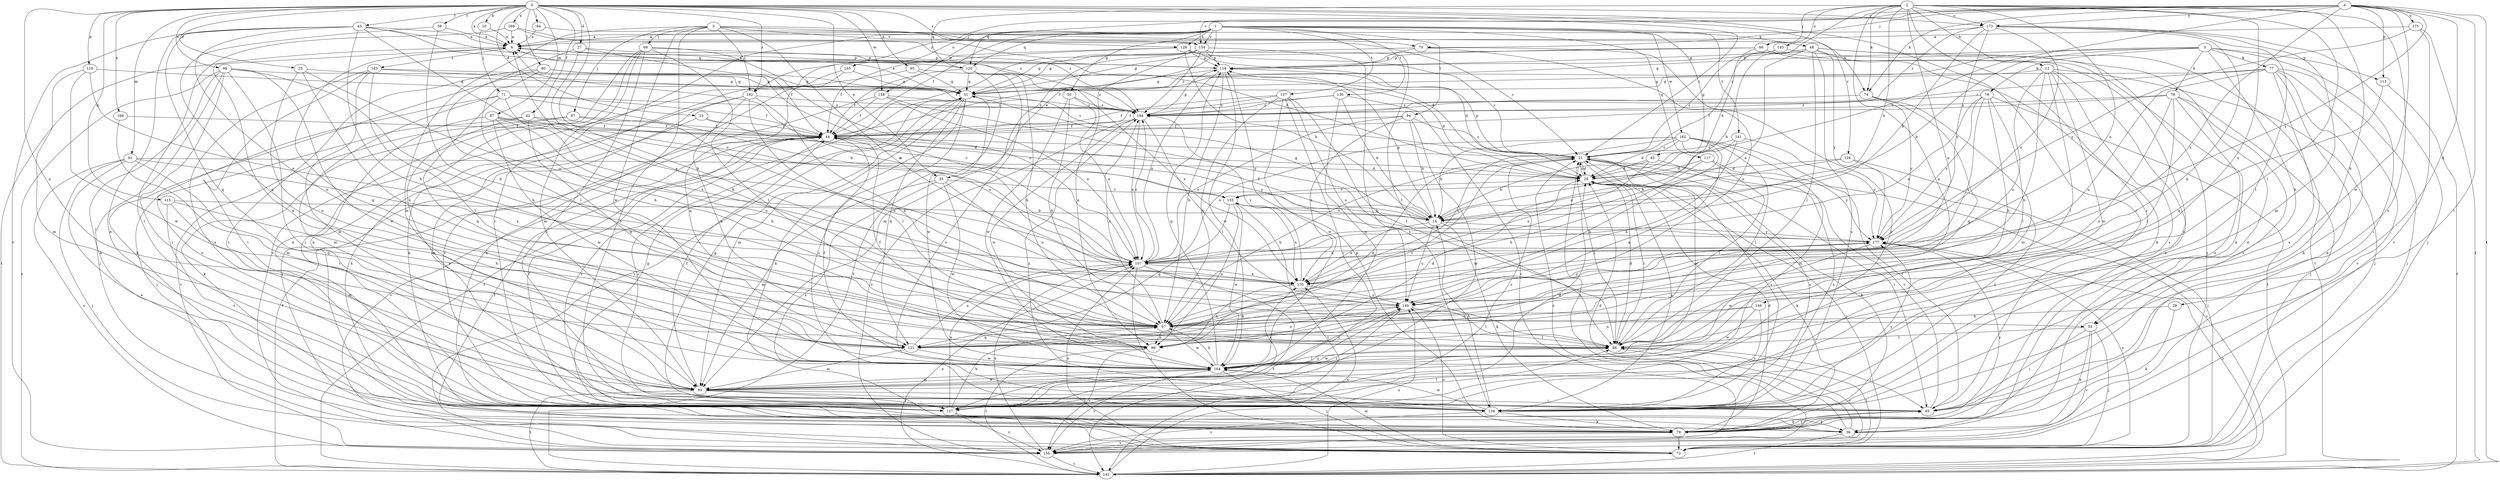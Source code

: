 strict digraph  {
0;
1;
2;
3;
4;
5;
6;
10;
12;
14;
21;
23;
25;
27;
28;
29;
35;
36;
38;
42;
43;
44;
45;
48;
50;
51;
55;
57;
64;
65;
66;
67;
69;
70;
71;
72;
74;
76;
77;
78;
79;
80;
84;
86;
87;
91;
93;
95;
98;
99;
103;
107;
110;
113;
114;
115;
117;
120;
121;
126;
127;
128;
134;
136;
137;
141;
142;
145;
146;
149;
154;
155;
156;
158;
162;
164;
168;
169;
170;
173;
175;
177;
182;
183;
184;
0 -> 6  [label=a];
0 -> 10  [label=b];
0 -> 21  [label=c];
0 -> 23  [label=d];
0 -> 25  [label=d];
0 -> 27  [label=d];
0 -> 35  [label=e];
0 -> 38  [label=f];
0 -> 42  [label=f];
0 -> 43  [label=f];
0 -> 55  [label=h];
0 -> 64  [label=i];
0 -> 65  [label=i];
0 -> 80  [label=l];
0 -> 87  [label=m];
0 -> 91  [label=m];
0 -> 95  [label=n];
0 -> 98  [label=n];
0 -> 99  [label=n];
0 -> 110  [label=p];
0 -> 115  [label=q];
0 -> 126  [label=r];
0 -> 128  [label=s];
0 -> 158  [label=w];
0 -> 168  [label=x];
0 -> 169  [label=x];
0 -> 173  [label=y];
0 -> 182  [label=z];
1 -> 6  [label=a];
1 -> 35  [label=e];
1 -> 44  [label=f];
1 -> 45  [label=g];
1 -> 48  [label=g];
1 -> 50  [label=g];
1 -> 84  [label=l];
1 -> 103  [label=o];
1 -> 117  [label=q];
1 -> 120  [label=q];
1 -> 127  [label=r];
1 -> 128  [label=s];
1 -> 136  [label=t];
1 -> 137  [label=t];
1 -> 141  [label=t];
1 -> 154  [label=v];
1 -> 158  [label=w];
1 -> 162  [label=w];
2 -> 12  [label=b];
2 -> 14  [label=b];
2 -> 21  [label=c];
2 -> 55  [label=h];
2 -> 66  [label=j];
2 -> 74  [label=k];
2 -> 86  [label=l];
2 -> 99  [label=n];
2 -> 107  [label=o];
2 -> 120  [label=q];
2 -> 127  [label=r];
2 -> 134  [label=s];
2 -> 145  [label=u];
2 -> 146  [label=u];
2 -> 149  [label=u];
2 -> 173  [label=y];
3 -> 67  [label=j];
3 -> 69  [label=j];
3 -> 70  [label=j];
3 -> 74  [label=k];
3 -> 93  [label=m];
3 -> 134  [label=s];
3 -> 154  [label=v];
3 -> 164  [label=w];
3 -> 170  [label=x];
3 -> 182  [label=z];
4 -> 28  [label=d];
4 -> 65  [label=i];
4 -> 70  [label=j];
4 -> 74  [label=k];
4 -> 113  [label=p];
4 -> 120  [label=q];
4 -> 142  [label=t];
4 -> 154  [label=v];
4 -> 155  [label=v];
4 -> 164  [label=w];
4 -> 170  [label=x];
4 -> 173  [label=y];
4 -> 175  [label=y];
4 -> 177  [label=y];
4 -> 182  [label=z];
5 -> 14  [label=b];
5 -> 44  [label=f];
5 -> 51  [label=g];
5 -> 55  [label=h];
5 -> 65  [label=i];
5 -> 76  [label=k];
5 -> 77  [label=k];
5 -> 78  [label=k];
5 -> 113  [label=p];
6 -> 114  [label=p];
6 -> 120  [label=q];
6 -> 121  [label=q];
6 -> 142  [label=t];
6 -> 183  [label=z];
10 -> 6  [label=a];
10 -> 71  [label=j];
12 -> 36  [label=e];
12 -> 51  [label=g];
12 -> 57  [label=h];
12 -> 72  [label=j];
12 -> 86  [label=l];
12 -> 134  [label=s];
12 -> 149  [label=u];
12 -> 164  [label=w];
14 -> 44  [label=f];
14 -> 51  [label=g];
14 -> 79  [label=k];
14 -> 114  [label=p];
14 -> 149  [label=u];
14 -> 155  [label=v];
14 -> 170  [label=x];
14 -> 177  [label=y];
21 -> 29  [label=d];
21 -> 57  [label=h];
21 -> 65  [label=i];
21 -> 79  [label=k];
21 -> 86  [label=l];
21 -> 99  [label=n];
21 -> 114  [label=p];
21 -> 127  [label=r];
21 -> 134  [label=s];
21 -> 164  [label=w];
23 -> 44  [label=f];
23 -> 93  [label=m];
23 -> 155  [label=v];
25 -> 51  [label=g];
25 -> 57  [label=h];
25 -> 99  [label=n];
25 -> 107  [label=o];
27 -> 44  [label=f];
27 -> 57  [label=h];
27 -> 86  [label=l];
27 -> 114  [label=p];
28 -> 57  [label=h];
28 -> 79  [label=k];
29 -> 21  [label=c];
29 -> 72  [label=j];
29 -> 79  [label=k];
29 -> 86  [label=l];
29 -> 134  [label=s];
29 -> 155  [label=v];
35 -> 93  [label=m];
35 -> 134  [label=s];
35 -> 149  [label=u];
35 -> 155  [label=v];
35 -> 164  [label=w];
36 -> 21  [label=c];
36 -> 29  [label=d];
36 -> 51  [label=g];
36 -> 142  [label=t];
38 -> 6  [label=a];
38 -> 57  [label=h];
38 -> 121  [label=q];
42 -> 29  [label=d];
42 -> 44  [label=f];
42 -> 72  [label=j];
42 -> 121  [label=q];
42 -> 134  [label=s];
43 -> 6  [label=a];
43 -> 29  [label=d];
43 -> 36  [label=e];
43 -> 57  [label=h];
43 -> 99  [label=n];
43 -> 107  [label=o];
43 -> 121  [label=q];
43 -> 156  [label=v];
43 -> 184  [label=z];
44 -> 21  [label=c];
44 -> 127  [label=r];
44 -> 134  [label=s];
44 -> 156  [label=v];
44 -> 177  [label=y];
45 -> 14  [label=b];
45 -> 29  [label=d];
45 -> 134  [label=s];
45 -> 170  [label=x];
48 -> 14  [label=b];
48 -> 72  [label=j];
48 -> 79  [label=k];
48 -> 86  [label=l];
48 -> 107  [label=o];
48 -> 114  [label=p];
48 -> 134  [label=s];
48 -> 142  [label=t];
48 -> 177  [label=y];
50 -> 57  [label=h];
50 -> 107  [label=o];
50 -> 164  [label=w];
50 -> 184  [label=z];
51 -> 6  [label=a];
51 -> 79  [label=k];
51 -> 93  [label=m];
51 -> 121  [label=q];
51 -> 134  [label=s];
51 -> 142  [label=t];
51 -> 156  [label=v];
51 -> 164  [label=w];
51 -> 184  [label=z];
55 -> 36  [label=e];
55 -> 65  [label=i];
55 -> 72  [label=j];
55 -> 86  [label=l];
55 -> 156  [label=v];
57 -> 86  [label=l];
57 -> 99  [label=n];
57 -> 121  [label=q];
57 -> 164  [label=w];
57 -> 184  [label=z];
64 -> 6  [label=a];
64 -> 21  [label=c];
65 -> 21  [label=c];
65 -> 79  [label=k];
66 -> 29  [label=d];
66 -> 51  [label=g];
66 -> 79  [label=k];
66 -> 114  [label=p];
66 -> 127  [label=r];
67 -> 44  [label=f];
67 -> 79  [label=k];
67 -> 149  [label=u];
67 -> 156  [label=v];
69 -> 36  [label=e];
69 -> 65  [label=i];
69 -> 79  [label=k];
69 -> 86  [label=l];
69 -> 93  [label=m];
69 -> 107  [label=o];
69 -> 114  [label=p];
70 -> 51  [label=g];
70 -> 114  [label=p];
70 -> 127  [label=r];
70 -> 149  [label=u];
71 -> 14  [label=b];
71 -> 44  [label=f];
71 -> 93  [label=m];
71 -> 121  [label=q];
71 -> 134  [label=s];
71 -> 170  [label=x];
71 -> 184  [label=z];
72 -> 44  [label=f];
72 -> 86  [label=l];
72 -> 107  [label=o];
72 -> 149  [label=u];
72 -> 164  [label=w];
72 -> 177  [label=y];
74 -> 93  [label=m];
74 -> 121  [label=q];
74 -> 177  [label=y];
74 -> 184  [label=z];
76 -> 57  [label=h];
76 -> 86  [label=l];
76 -> 107  [label=o];
76 -> 142  [label=t];
76 -> 170  [label=x];
76 -> 177  [label=y];
76 -> 184  [label=z];
77 -> 36  [label=e];
77 -> 51  [label=g];
77 -> 72  [label=j];
77 -> 79  [label=k];
77 -> 134  [label=s];
77 -> 149  [label=u];
77 -> 156  [label=v];
77 -> 184  [label=z];
78 -> 44  [label=f];
78 -> 65  [label=i];
78 -> 72  [label=j];
78 -> 86  [label=l];
78 -> 99  [label=n];
78 -> 134  [label=s];
78 -> 184  [label=z];
79 -> 29  [label=d];
79 -> 65  [label=i];
79 -> 72  [label=j];
79 -> 114  [label=p];
79 -> 156  [label=v];
79 -> 177  [label=y];
80 -> 51  [label=g];
80 -> 57  [label=h];
80 -> 79  [label=k];
80 -> 107  [label=o];
80 -> 127  [label=r];
80 -> 184  [label=z];
84 -> 14  [label=b];
84 -> 21  [label=c];
84 -> 44  [label=f];
84 -> 107  [label=o];
84 -> 127  [label=r];
84 -> 170  [label=x];
86 -> 29  [label=d];
86 -> 65  [label=i];
86 -> 156  [label=v];
86 -> 164  [label=w];
87 -> 44  [label=f];
87 -> 57  [label=h];
87 -> 107  [label=o];
87 -> 127  [label=r];
87 -> 149  [label=u];
87 -> 164  [label=w];
91 -> 29  [label=d];
91 -> 36  [label=e];
91 -> 72  [label=j];
91 -> 121  [label=q];
91 -> 156  [label=v];
91 -> 170  [label=x];
93 -> 44  [label=f];
93 -> 65  [label=i];
93 -> 127  [label=r];
93 -> 134  [label=s];
93 -> 142  [label=t];
93 -> 164  [label=w];
93 -> 170  [label=x];
95 -> 29  [label=d];
95 -> 51  [label=g];
95 -> 79  [label=k];
98 -> 51  [label=g];
98 -> 57  [label=h];
98 -> 65  [label=i];
98 -> 72  [label=j];
98 -> 79  [label=k];
98 -> 127  [label=r];
98 -> 142  [label=t];
98 -> 164  [label=w];
99 -> 29  [label=d];
99 -> 44  [label=f];
99 -> 142  [label=t];
99 -> 156  [label=v];
103 -> 51  [label=g];
103 -> 79  [label=k];
103 -> 121  [label=q];
107 -> 6  [label=a];
107 -> 72  [label=j];
107 -> 142  [label=t];
107 -> 170  [label=x];
107 -> 184  [label=z];
110 -> 51  [label=g];
110 -> 93  [label=m];
110 -> 107  [label=o];
110 -> 164  [label=w];
113 -> 121  [label=q];
113 -> 142  [label=t];
114 -> 51  [label=g];
114 -> 57  [label=h];
114 -> 107  [label=o];
114 -> 164  [label=w];
115 -> 14  [label=b];
115 -> 57  [label=h];
115 -> 93  [label=m];
115 -> 127  [label=r];
117 -> 29  [label=d];
117 -> 57  [label=h];
117 -> 86  [label=l];
117 -> 177  [label=y];
120 -> 6  [label=a];
120 -> 44  [label=f];
120 -> 51  [label=g];
120 -> 57  [label=h];
120 -> 134  [label=s];
120 -> 142  [label=t];
120 -> 170  [label=x];
121 -> 21  [label=c];
121 -> 93  [label=m];
121 -> 107  [label=o];
121 -> 149  [label=u];
121 -> 164  [label=w];
126 -> 14  [label=b];
126 -> 29  [label=d];
126 -> 72  [label=j];
126 -> 134  [label=s];
127 -> 29  [label=d];
127 -> 36  [label=e];
127 -> 44  [label=f];
127 -> 51  [label=g];
127 -> 57  [label=h];
127 -> 86  [label=l];
127 -> 107  [label=o];
127 -> 149  [label=u];
127 -> 156  [label=v];
128 -> 14  [label=b];
128 -> 21  [label=c];
128 -> 29  [label=d];
128 -> 44  [label=f];
128 -> 114  [label=p];
128 -> 156  [label=v];
134 -> 14  [label=b];
134 -> 21  [label=c];
134 -> 79  [label=k];
134 -> 156  [label=v];
134 -> 164  [label=w];
134 -> 177  [label=y];
134 -> 184  [label=z];
136 -> 14  [label=b];
136 -> 44  [label=f];
136 -> 156  [label=v];
136 -> 164  [label=w];
136 -> 184  [label=z];
137 -> 44  [label=f];
137 -> 57  [label=h];
137 -> 86  [label=l];
137 -> 127  [label=r];
137 -> 149  [label=u];
137 -> 164  [label=w];
137 -> 184  [label=z];
141 -> 21  [label=c];
141 -> 57  [label=h];
141 -> 107  [label=o];
141 -> 177  [label=y];
142 -> 21  [label=c];
142 -> 44  [label=f];
142 -> 107  [label=o];
142 -> 149  [label=u];
142 -> 170  [label=x];
142 -> 177  [label=y];
145 -> 21  [label=c];
145 -> 36  [label=e];
145 -> 114  [label=p];
146 -> 57  [label=h];
146 -> 99  [label=n];
146 -> 134  [label=s];
146 -> 164  [label=w];
149 -> 57  [label=h];
149 -> 86  [label=l];
149 -> 127  [label=r];
149 -> 177  [label=y];
154 -> 44  [label=f];
154 -> 51  [label=g];
154 -> 86  [label=l];
154 -> 93  [label=m];
154 -> 99  [label=n];
154 -> 114  [label=p];
154 -> 134  [label=s];
154 -> 184  [label=z];
155 -> 14  [label=b];
155 -> 99  [label=n];
155 -> 121  [label=q];
155 -> 142  [label=t];
155 -> 164  [label=w];
155 -> 170  [label=x];
156 -> 21  [label=c];
156 -> 107  [label=o];
156 -> 142  [label=t];
158 -> 44  [label=f];
158 -> 107  [label=o];
158 -> 127  [label=r];
158 -> 177  [label=y];
158 -> 184  [label=z];
162 -> 14  [label=b];
162 -> 21  [label=c];
162 -> 29  [label=d];
162 -> 57  [label=h];
162 -> 65  [label=i];
162 -> 86  [label=l];
162 -> 93  [label=m];
162 -> 107  [label=o];
162 -> 121  [label=q];
162 -> 170  [label=x];
164 -> 6  [label=a];
164 -> 44  [label=f];
164 -> 57  [label=h];
164 -> 72  [label=j];
164 -> 86  [label=l];
164 -> 93  [label=m];
164 -> 114  [label=p];
164 -> 149  [label=u];
164 -> 156  [label=v];
168 -> 44  [label=f];
168 -> 93  [label=m];
169 -> 6  [label=a];
169 -> 29  [label=d];
169 -> 127  [label=r];
169 -> 184  [label=z];
170 -> 6  [label=a];
170 -> 99  [label=n];
170 -> 149  [label=u];
170 -> 184  [label=z];
173 -> 6  [label=a];
173 -> 14  [label=b];
173 -> 57  [label=h];
173 -> 72  [label=j];
173 -> 86  [label=l];
173 -> 93  [label=m];
173 -> 107  [label=o];
173 -> 177  [label=y];
173 -> 184  [label=z];
175 -> 6  [label=a];
175 -> 142  [label=t];
175 -> 156  [label=v];
175 -> 177  [label=y];
177 -> 107  [label=o];
177 -> 164  [label=w];
177 -> 170  [label=x];
182 -> 57  [label=h];
182 -> 72  [label=j];
182 -> 79  [label=k];
182 -> 86  [label=l];
182 -> 99  [label=n];
182 -> 184  [label=z];
183 -> 21  [label=c];
183 -> 51  [label=g];
183 -> 65  [label=i];
183 -> 86  [label=l];
183 -> 93  [label=m];
183 -> 134  [label=s];
184 -> 44  [label=f];
184 -> 86  [label=l];
184 -> 107  [label=o];
184 -> 114  [label=p];
184 -> 156  [label=v];
184 -> 164  [label=w];
}
